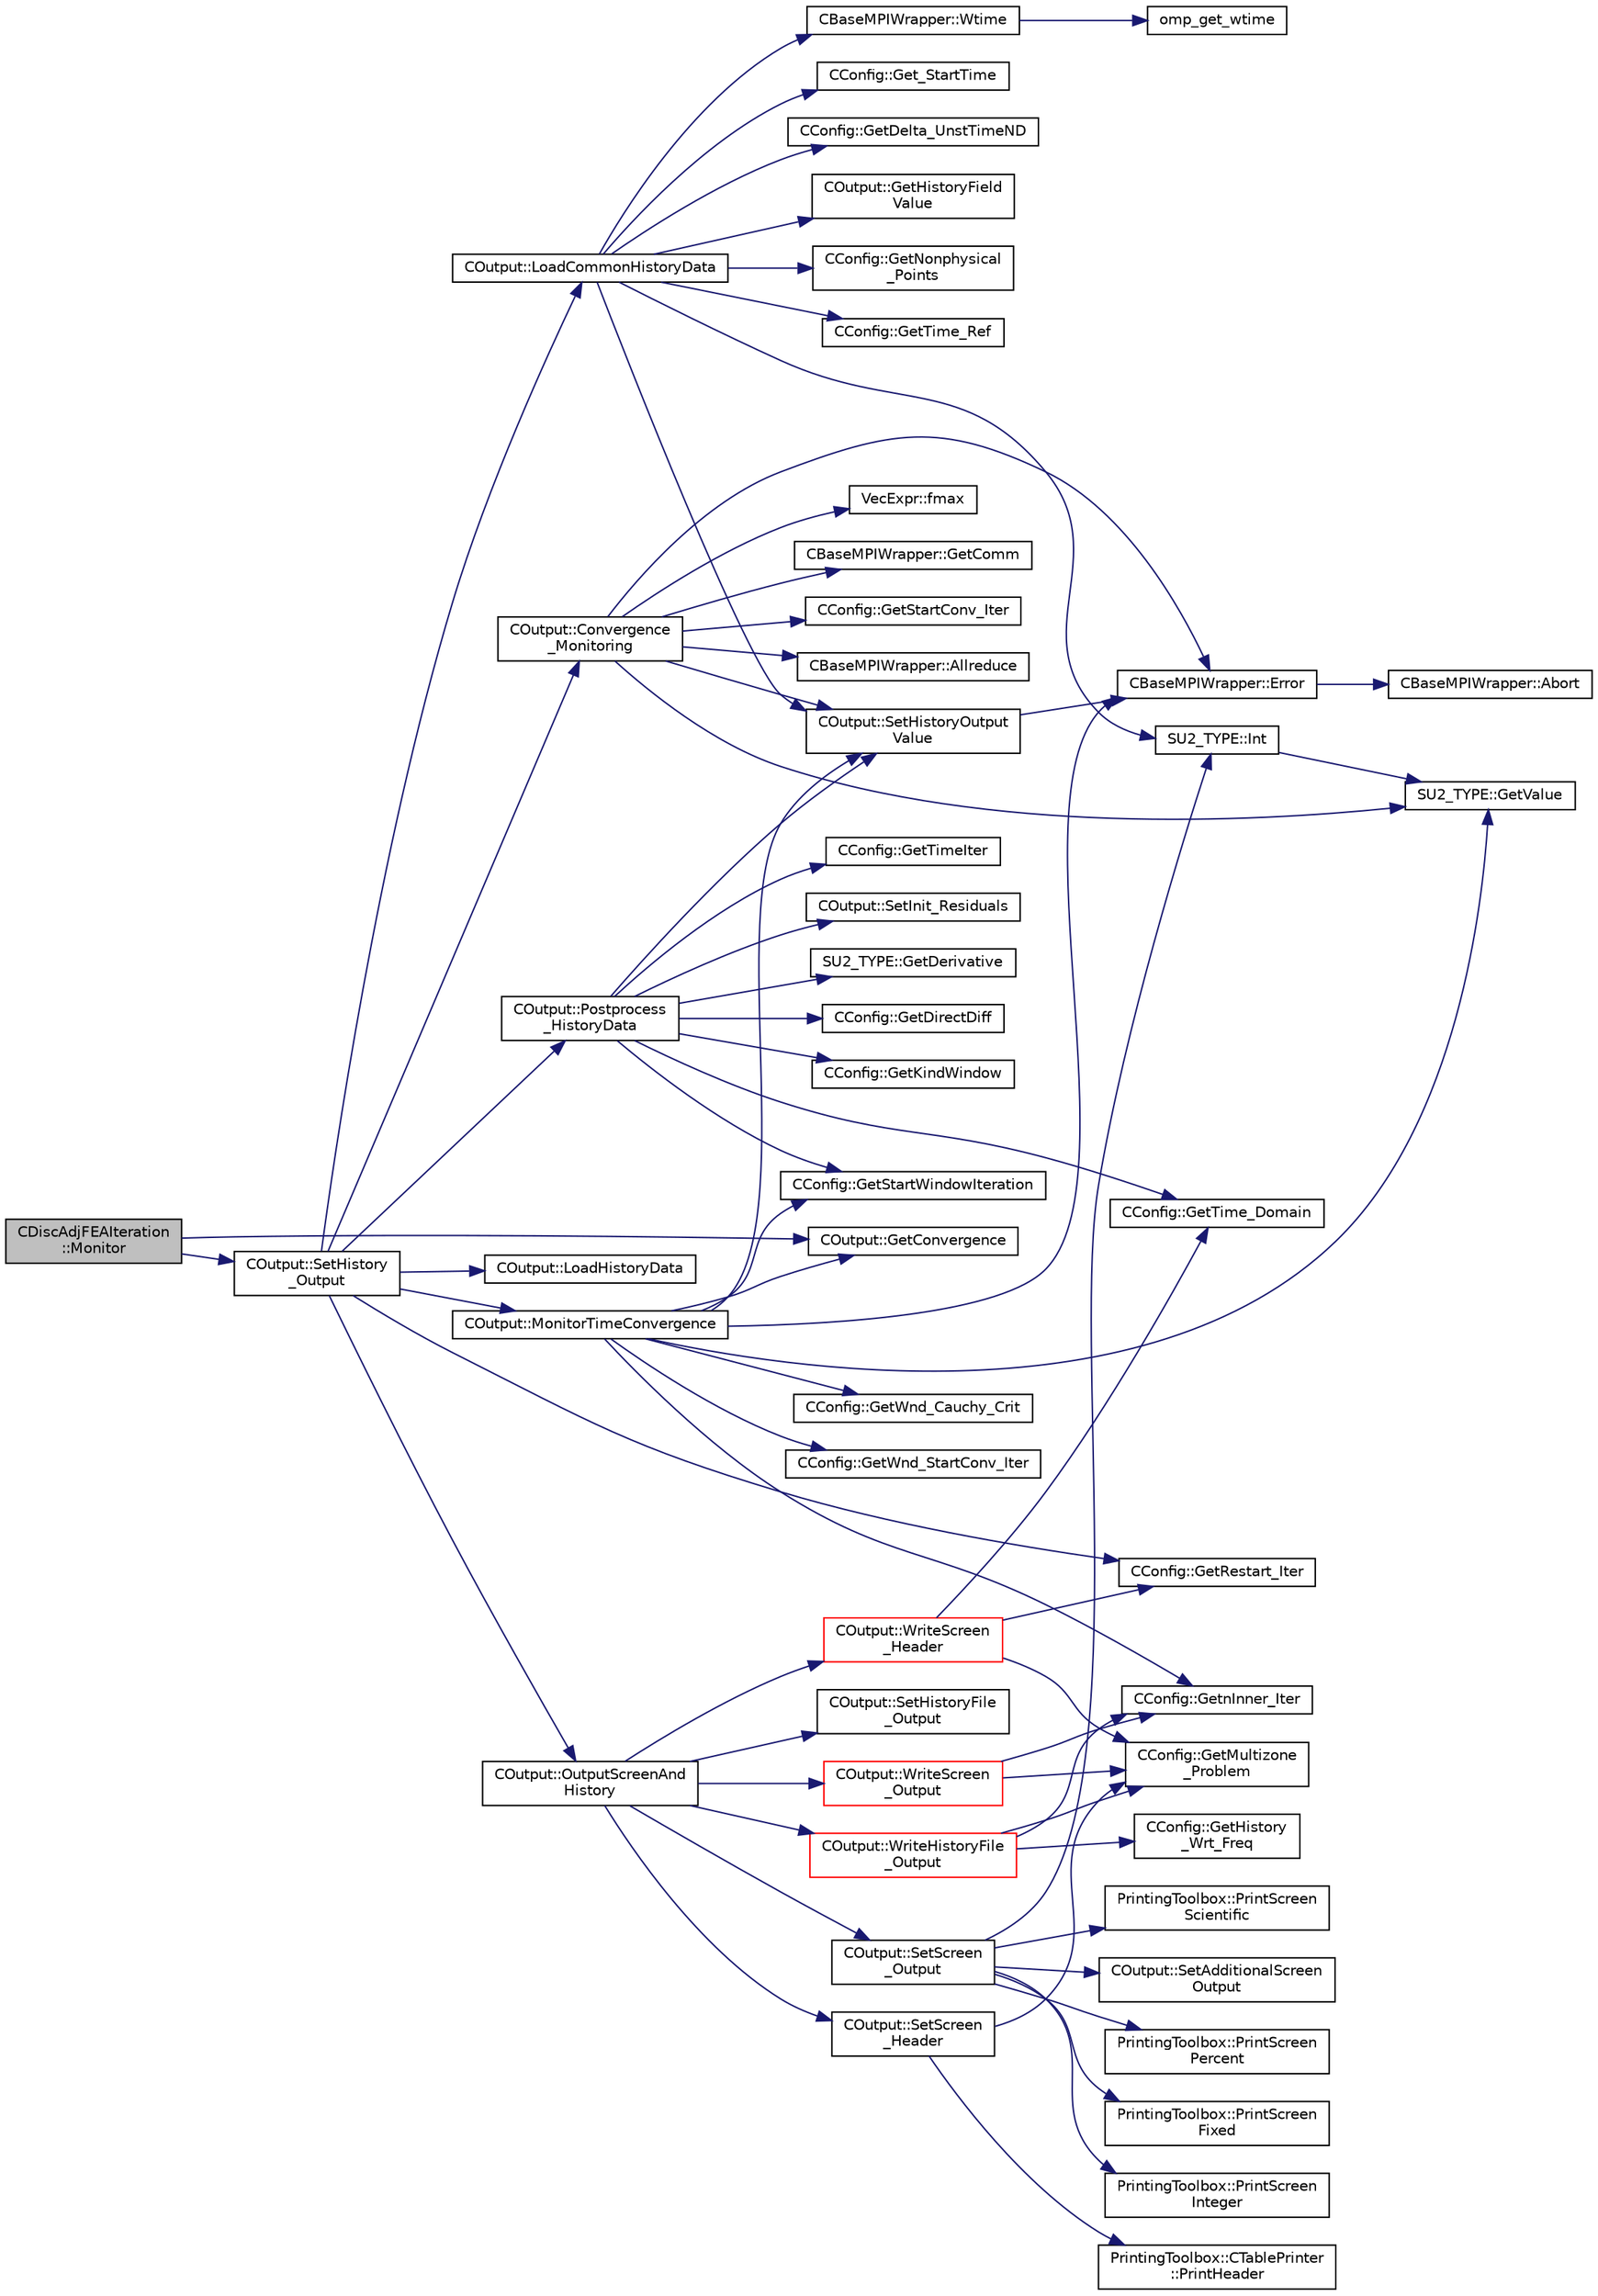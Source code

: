 digraph "CDiscAdjFEAIteration::Monitor"
{
 // LATEX_PDF_SIZE
  edge [fontname="Helvetica",fontsize="10",labelfontname="Helvetica",labelfontsize="10"];
  node [fontname="Helvetica",fontsize="10",shape=record];
  rankdir="LR";
  Node1 [label="CDiscAdjFEAIteration\l::Monitor",height=0.2,width=0.4,color="black", fillcolor="grey75", style="filled", fontcolor="black",tooltip="Monitors the convergence and other metrics for the discrete adjoint FEA problem."];
  Node1 -> Node2 [color="midnightblue",fontsize="10",style="solid",fontname="Helvetica"];
  Node2 [label="COutput::GetConvergence",height=0.2,width=0.4,color="black", fillcolor="white", style="filled",URL="$classCOutput.html#a585498dfa05e2c633f5e556220ce1fa2",tooltip="Get convergence of the problem."];
  Node1 -> Node3 [color="midnightblue",fontsize="10",style="solid",fontname="Helvetica"];
  Node3 [label="COutput::SetHistory\l_Output",height=0.2,width=0.4,color="black", fillcolor="white", style="filled",URL="$classCOutput.html#acf84143df1a158647605c980ecae2d7c",tooltip="Collects history data from the solvers, monitors the convergence and writes to screen and history fil..."];
  Node3 -> Node4 [color="midnightblue",fontsize="10",style="solid",fontname="Helvetica"];
  Node4 [label="COutput::Convergence\l_Monitoring",height=0.2,width=0.4,color="black", fillcolor="white", style="filled",URL="$classCOutput.html#ad6a512715652bcf82c907b92da4302b8",tooltip="Monitor the convergence of an output field."];
  Node4 -> Node5 [color="midnightblue",fontsize="10",style="solid",fontname="Helvetica"];
  Node5 [label="CBaseMPIWrapper::Allreduce",height=0.2,width=0.4,color="black", fillcolor="white", style="filled",URL="$classCBaseMPIWrapper.html#a381d4b3738c09d92ee1ae9f89715b541",tooltip=" "];
  Node4 -> Node6 [color="midnightblue",fontsize="10",style="solid",fontname="Helvetica"];
  Node6 [label="CBaseMPIWrapper::Error",height=0.2,width=0.4,color="black", fillcolor="white", style="filled",URL="$classCBaseMPIWrapper.html#a04457c47629bda56704e6a8804833eeb",tooltip=" "];
  Node6 -> Node7 [color="midnightblue",fontsize="10",style="solid",fontname="Helvetica"];
  Node7 [label="CBaseMPIWrapper::Abort",height=0.2,width=0.4,color="black", fillcolor="white", style="filled",URL="$classCBaseMPIWrapper.html#af7297d861dca86b45cf561b6ab642e8f",tooltip=" "];
  Node4 -> Node8 [color="midnightblue",fontsize="10",style="solid",fontname="Helvetica"];
  Node8 [label="VecExpr::fmax",height=0.2,width=0.4,color="black", fillcolor="white", style="filled",URL="$group__VecExpr.html#gaa1a2012ba7d4b10571ed831a1e27167f",tooltip=" "];
  Node4 -> Node9 [color="midnightblue",fontsize="10",style="solid",fontname="Helvetica"];
  Node9 [label="CBaseMPIWrapper::GetComm",height=0.2,width=0.4,color="black", fillcolor="white", style="filled",URL="$classCBaseMPIWrapper.html#a8154391fc3522954802889d81d4ef5da",tooltip=" "];
  Node4 -> Node10 [color="midnightblue",fontsize="10",style="solid",fontname="Helvetica"];
  Node10 [label="CConfig::GetStartConv_Iter",height=0.2,width=0.4,color="black", fillcolor="white", style="filled",URL="$classCConfig.html#af39d61d7738b0104b4fe26d8f177c90f",tooltip="Get the number of iterations that are not considered in the convergence criteria."];
  Node4 -> Node11 [color="midnightblue",fontsize="10",style="solid",fontname="Helvetica"];
  Node11 [label="SU2_TYPE::GetValue",height=0.2,width=0.4,color="black", fillcolor="white", style="filled",URL="$namespaceSU2__TYPE.html#adf52a59d6f4e578f7915ec9abbf7cb22",tooltip="Get the (primitive) value of the datatype (needs to be specialized for active types)."];
  Node4 -> Node12 [color="midnightblue",fontsize="10",style="solid",fontname="Helvetica"];
  Node12 [label="COutput::SetHistoryOutput\lValue",height=0.2,width=0.4,color="black", fillcolor="white", style="filled",URL="$classCOutput.html#a1c1f836992f419544472329a44b8836e",tooltip="Set the value of a history output field."];
  Node12 -> Node6 [color="midnightblue",fontsize="10",style="solid",fontname="Helvetica"];
  Node3 -> Node13 [color="midnightblue",fontsize="10",style="solid",fontname="Helvetica"];
  Node13 [label="CConfig::GetRestart_Iter",height=0.2,width=0.4,color="black", fillcolor="white", style="filled",URL="$classCConfig.html#aeca467e3a7c02d72b28ade957614035c",tooltip="Get the restart iteration."];
  Node3 -> Node14 [color="midnightblue",fontsize="10",style="solid",fontname="Helvetica"];
  Node14 [label="COutput::LoadCommonHistoryData",height=0.2,width=0.4,color="black", fillcolor="white", style="filled",URL="$classCOutput.html#a6babc71093859506fc4ff953467b376f",tooltip="Load values of the history fields common for all solvers."];
  Node14 -> Node15 [color="midnightblue",fontsize="10",style="solid",fontname="Helvetica"];
  Node15 [label="CConfig::Get_StartTime",height=0.2,width=0.4,color="black", fillcolor="white", style="filled",URL="$classCConfig.html#ae6674ab7efe2a163bc37cd856defcc82",tooltip="Get the start time to track a phase of the code (preprocessing, compute, output)."];
  Node14 -> Node16 [color="midnightblue",fontsize="10",style="solid",fontname="Helvetica"];
  Node16 [label="CConfig::GetDelta_UnstTimeND",height=0.2,width=0.4,color="black", fillcolor="white", style="filled",URL="$classCConfig.html#a0acfef8e480970316e9e672eacd59e9b",tooltip="If we are prforming an unsteady simulation, there is only one value of the time step for the complete..."];
  Node14 -> Node17 [color="midnightblue",fontsize="10",style="solid",fontname="Helvetica"];
  Node17 [label="COutput::GetHistoryField\lValue",height=0.2,width=0.4,color="black", fillcolor="white", style="filled",URL="$classCOutput.html#a249a132836f70f168631f14b09a8802b",tooltip="Get the value of particular history output field."];
  Node14 -> Node18 [color="midnightblue",fontsize="10",style="solid",fontname="Helvetica"];
  Node18 [label="CConfig::GetNonphysical\l_Points",height=0.2,width=0.4,color="black", fillcolor="white", style="filled",URL="$classCConfig.html#a33c414309ccb1bd19db65361a7d23da2",tooltip="Get the current number of non-physical nodes in the solution."];
  Node14 -> Node19 [color="midnightblue",fontsize="10",style="solid",fontname="Helvetica"];
  Node19 [label="CConfig::GetTime_Ref",height=0.2,width=0.4,color="black", fillcolor="white", style="filled",URL="$classCConfig.html#a4c79c371ab6c2973f768a6104fce3853",tooltip="Get the value of the reference time for non-dimensionalization."];
  Node14 -> Node20 [color="midnightblue",fontsize="10",style="solid",fontname="Helvetica"];
  Node20 [label="SU2_TYPE::Int",height=0.2,width=0.4,color="black", fillcolor="white", style="filled",URL="$namespaceSU2__TYPE.html#a6b48817766d8a6486caa2807a52f6bae",tooltip="Casts the primitive value to int (uses GetValue, already implemented for each type)."];
  Node20 -> Node11 [color="midnightblue",fontsize="10",style="solid",fontname="Helvetica"];
  Node14 -> Node12 [color="midnightblue",fontsize="10",style="solid",fontname="Helvetica"];
  Node14 -> Node21 [color="midnightblue",fontsize="10",style="solid",fontname="Helvetica"];
  Node21 [label="CBaseMPIWrapper::Wtime",height=0.2,width=0.4,color="black", fillcolor="white", style="filled",URL="$classCBaseMPIWrapper.html#adcf32aa628d4b515e8835bc5c56fbf08",tooltip=" "];
  Node21 -> Node22 [color="midnightblue",fontsize="10",style="solid",fontname="Helvetica"];
  Node22 [label="omp_get_wtime",height=0.2,width=0.4,color="black", fillcolor="white", style="filled",URL="$omp__structure_8hpp.html#a649bd48ab038a72108f11f5a85316266",tooltip="Return the wall time."];
  Node3 -> Node23 [color="midnightblue",fontsize="10",style="solid",fontname="Helvetica"];
  Node23 [label="COutput::LoadHistoryData",height=0.2,width=0.4,color="black", fillcolor="white", style="filled",URL="$classCOutput.html#a0e243627ea7e1ef04e68cd9b51d2736b",tooltip="Load the history output field values."];
  Node3 -> Node24 [color="midnightblue",fontsize="10",style="solid",fontname="Helvetica"];
  Node24 [label="COutput::MonitorTimeConvergence",height=0.2,width=0.4,color="black", fillcolor="white", style="filled",URL="$classCOutput.html#abf0226a5664f3309f2b7e1b4be6296c2",tooltip="Monitor the time convergence of the specified windowed-time-averaged ouput."];
  Node24 -> Node6 [color="midnightblue",fontsize="10",style="solid",fontname="Helvetica"];
  Node24 -> Node2 [color="midnightblue",fontsize="10",style="solid",fontname="Helvetica"];
  Node24 -> Node25 [color="midnightblue",fontsize="10",style="solid",fontname="Helvetica"];
  Node25 [label="CConfig::GetnInner_Iter",height=0.2,width=0.4,color="black", fillcolor="white", style="filled",URL="$classCConfig.html#a096cf3c68234d10476425acf40a7bf40",tooltip="Get the number of inner iterations."];
  Node24 -> Node26 [color="midnightblue",fontsize="10",style="solid",fontname="Helvetica"];
  Node26 [label="CConfig::GetStartWindowIteration",height=0.2,width=0.4,color="black", fillcolor="white", style="filled",URL="$classCConfig.html#a63b0d6add42381653e7fd36acfa9afad",tooltip="Get the Starting Iteration for the windowing approach in Sensitivity Analysis for period-averaged out..."];
  Node24 -> Node11 [color="midnightblue",fontsize="10",style="solid",fontname="Helvetica"];
  Node24 -> Node27 [color="midnightblue",fontsize="10",style="solid",fontname="Helvetica"];
  Node27 [label="CConfig::GetWnd_Cauchy_Crit",height=0.2,width=0.4,color="black", fillcolor="white", style="filled",URL="$classCConfig.html#aa074bd70eeb57bbdf6ae340f93389096",tooltip="Get the boolean value, whether the the Cauchy method for the time averaged windowed objective functio..."];
  Node24 -> Node28 [color="midnightblue",fontsize="10",style="solid",fontname="Helvetica"];
  Node28 [label="CConfig::GetWnd_StartConv_Iter",height=0.2,width=0.4,color="black", fillcolor="white", style="filled",URL="$classCConfig.html#aede3cd71646e18ee658ae5e02ddac171",tooltip="Get the number of iterations that are not considered in the convergence criteria for the windowed ave..."];
  Node24 -> Node12 [color="midnightblue",fontsize="10",style="solid",fontname="Helvetica"];
  Node3 -> Node29 [color="midnightblue",fontsize="10",style="solid",fontname="Helvetica"];
  Node29 [label="COutput::OutputScreenAnd\lHistory",height=0.2,width=0.4,color="black", fillcolor="white", style="filled",URL="$classCOutput.html#aeb8eeb121eddd2aeb2d24de85799b62a",tooltip="Write screen and history output."];
  Node29 -> Node30 [color="midnightblue",fontsize="10",style="solid",fontname="Helvetica"];
  Node30 [label="COutput::SetHistoryFile\l_Output",height=0.2,width=0.4,color="black", fillcolor="white", style="filled",URL="$classCOutput.html#a4c0b7b497eb481165ce77263eddfb8c5",tooltip="Write the history file output."];
  Node29 -> Node31 [color="midnightblue",fontsize="10",style="solid",fontname="Helvetica"];
  Node31 [label="COutput::SetScreen\l_Header",height=0.2,width=0.4,color="black", fillcolor="white", style="filled",URL="$classCOutput.html#a79fe81a3449dc546547632acbc657098",tooltip="Write the screen header."];
  Node31 -> Node32 [color="midnightblue",fontsize="10",style="solid",fontname="Helvetica"];
  Node32 [label="CConfig::GetMultizone\l_Problem",height=0.2,width=0.4,color="black", fillcolor="white", style="filled",URL="$classCConfig.html#abafdda03255a7f71a9701ded02f6d231",tooltip="Get whether the simulation we are running is a multizone simulation."];
  Node31 -> Node33 [color="midnightblue",fontsize="10",style="solid",fontname="Helvetica"];
  Node33 [label="PrintingToolbox::CTablePrinter\l::PrintHeader",height=0.2,width=0.4,color="black", fillcolor="white", style="filled",URL="$classPrintingToolbox_1_1CTablePrinter.html#a475fafce69bdc78e973a2546e6e6be76",tooltip="Print the header."];
  Node29 -> Node34 [color="midnightblue",fontsize="10",style="solid",fontname="Helvetica"];
  Node34 [label="COutput::SetScreen\l_Output",height=0.2,width=0.4,color="black", fillcolor="white", style="filled",URL="$classCOutput.html#a12c6e2278ae735734b1e1ac4e0662e3b",tooltip="Write the screen output."];
  Node34 -> Node20 [color="midnightblue",fontsize="10",style="solid",fontname="Helvetica"];
  Node34 -> Node35 [color="midnightblue",fontsize="10",style="solid",fontname="Helvetica"];
  Node35 [label="PrintingToolbox::PrintScreen\lFixed",height=0.2,width=0.4,color="black", fillcolor="white", style="filled",URL="$namespacePrintingToolbox.html#ad6390232d3c2a433c5960f8c458013f6",tooltip=" "];
  Node34 -> Node36 [color="midnightblue",fontsize="10",style="solid",fontname="Helvetica"];
  Node36 [label="PrintingToolbox::PrintScreen\lInteger",height=0.2,width=0.4,color="black", fillcolor="white", style="filled",URL="$namespacePrintingToolbox.html#a32337e97902d706055b5bf4d382b9e62",tooltip=" "];
  Node34 -> Node37 [color="midnightblue",fontsize="10",style="solid",fontname="Helvetica"];
  Node37 [label="PrintingToolbox::PrintScreen\lPercent",height=0.2,width=0.4,color="black", fillcolor="white", style="filled",URL="$namespacePrintingToolbox.html#a280fbea247b5c2f3b103fb2ec335c472",tooltip=" "];
  Node34 -> Node38 [color="midnightblue",fontsize="10",style="solid",fontname="Helvetica"];
  Node38 [label="PrintingToolbox::PrintScreen\lScientific",height=0.2,width=0.4,color="black", fillcolor="white", style="filled",URL="$namespacePrintingToolbox.html#ae20b7c52fb2913bed462ed4adfaa8d4d",tooltip=" "];
  Node34 -> Node39 [color="midnightblue",fontsize="10",style="solid",fontname="Helvetica"];
  Node39 [label="COutput::SetAdditionalScreen\lOutput",height=0.2,width=0.4,color="black", fillcolor="white", style="filled",URL="$classCOutput.html#a7fa829ad6c84d22214c007ad3b209e9d",tooltip="Write any additional output defined for the current solver."];
  Node29 -> Node40 [color="midnightblue",fontsize="10",style="solid",fontname="Helvetica"];
  Node40 [label="COutput::WriteHistoryFile\l_Output",height=0.2,width=0.4,color="red", fillcolor="white", style="filled",URL="$classCOutput.html#a68fc49d37584bda500d0479f130dbee5",tooltip="Determines if the history file output."];
  Node40 -> Node41 [color="midnightblue",fontsize="10",style="solid",fontname="Helvetica"];
  Node41 [label="CConfig::GetHistory\l_Wrt_Freq",height=0.2,width=0.4,color="black", fillcolor="white", style="filled",URL="$classCConfig.html#af81f5e9bda6433ae3119a2b480362388",tooltip="GetHistory_Wrt_Freq_Inner."];
  Node40 -> Node32 [color="midnightblue",fontsize="10",style="solid",fontname="Helvetica"];
  Node40 -> Node25 [color="midnightblue",fontsize="10",style="solid",fontname="Helvetica"];
  Node29 -> Node46 [color="midnightblue",fontsize="10",style="solid",fontname="Helvetica"];
  Node46 [label="COutput::WriteScreen\l_Header",height=0.2,width=0.4,color="red", fillcolor="white", style="filled",URL="$classCOutput.html#ad9415476041929a92aa41652367c3e54",tooltip="Determines if the screen header should be written."];
  Node46 -> Node32 [color="midnightblue",fontsize="10",style="solid",fontname="Helvetica"];
  Node46 -> Node13 [color="midnightblue",fontsize="10",style="solid",fontname="Helvetica"];
  Node46 -> Node49 [color="midnightblue",fontsize="10",style="solid",fontname="Helvetica"];
  Node49 [label="CConfig::GetTime_Domain",height=0.2,width=0.4,color="black", fillcolor="white", style="filled",URL="$classCConfig.html#a85d2e3cf43b77c63642c40c235b853f3",tooltip="Check if the multizone problem is solved for time domain."];
  Node29 -> Node51 [color="midnightblue",fontsize="10",style="solid",fontname="Helvetica"];
  Node51 [label="COutput::WriteScreen\l_Output",height=0.2,width=0.4,color="red", fillcolor="white", style="filled",URL="$classCOutput.html#a26b3b392199d523b4b980328801c8779",tooltip="Determines if the screen header should be written."];
  Node51 -> Node32 [color="midnightblue",fontsize="10",style="solid",fontname="Helvetica"];
  Node51 -> Node25 [color="midnightblue",fontsize="10",style="solid",fontname="Helvetica"];
  Node3 -> Node52 [color="midnightblue",fontsize="10",style="solid",fontname="Helvetica"];
  Node52 [label="COutput::Postprocess\l_HistoryData",height=0.2,width=0.4,color="black", fillcolor="white", style="filled",URL="$classCOutput.html#ab2286efe6e4b78dd0daf13d2f1a6f886",tooltip="Postprocess_HistoryData."];
  Node52 -> Node53 [color="midnightblue",fontsize="10",style="solid",fontname="Helvetica"];
  Node53 [label="SU2_TYPE::GetDerivative",height=0.2,width=0.4,color="black", fillcolor="white", style="filled",URL="$namespaceSU2__TYPE.html#a7300627e76e21e6d1a3bd8bf7c2fcd74",tooltip="Get the derivative value of the datatype (needs to be implemented for each new type)."];
  Node52 -> Node54 [color="midnightblue",fontsize="10",style="solid",fontname="Helvetica"];
  Node54 [label="CConfig::GetDirectDiff",height=0.2,width=0.4,color="black", fillcolor="white", style="filled",URL="$classCConfig.html#a1756760d4a98f886411a703d71bda3f2",tooltip="Get the direct differentation method."];
  Node52 -> Node55 [color="midnightblue",fontsize="10",style="solid",fontname="Helvetica"];
  Node55 [label="CConfig::GetKindWindow",height=0.2,width=0.4,color="black", fillcolor="white", style="filled",URL="$classCConfig.html#ade88b12b751446e55c47e542ce4ae764",tooltip="Get Index of the window function used as weight in the cost functional."];
  Node52 -> Node26 [color="midnightblue",fontsize="10",style="solid",fontname="Helvetica"];
  Node52 -> Node49 [color="midnightblue",fontsize="10",style="solid",fontname="Helvetica"];
  Node52 -> Node56 [color="midnightblue",fontsize="10",style="solid",fontname="Helvetica"];
  Node56 [label="CConfig::GetTimeIter",height=0.2,width=0.4,color="black", fillcolor="white", style="filled",URL="$classCConfig.html#aec6051895c2e4f593a5c245104548b78",tooltip="Get the current time iteration number."];
  Node52 -> Node12 [color="midnightblue",fontsize="10",style="solid",fontname="Helvetica"];
  Node52 -> Node57 [color="midnightblue",fontsize="10",style="solid",fontname="Helvetica"];
  Node57 [label="COutput::SetInit_Residuals",height=0.2,width=0.4,color="black", fillcolor="white", style="filled",URL="$classCOutput.html#af4ab876a491ebf16f68f336142734136",tooltip="Check whether the base values for relative residuals should be initialized."];
}
